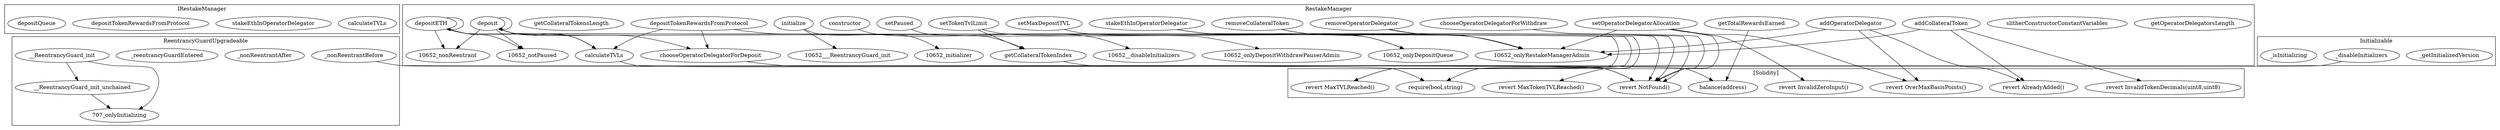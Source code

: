 strict digraph {
subgraph cluster_8168_IRestakeManager {
label = "IRestakeManager"
"8168_calculateTVLs" [label="calculateTVLs"]
"8168_stakeEthInOperatorDelegator" [label="stakeEthInOperatorDelegator"]
"8168_depositTokenRewardsFromProtocol" [label="depositTokenRewardsFromProtocol"]
"8168_depositQueue" [label="depositQueue"]
}subgraph cluster_707_ReentrancyGuardUpgradeable {
label = "ReentrancyGuardUpgradeable"
"707___ReentrancyGuard_init" [label="__ReentrancyGuard_init"]
"707__nonReentrantAfter" [label="_nonReentrantAfter"]
"707__reentrancyGuardEntered" [label="_reentrancyGuardEntered"]
"707__nonReentrantBefore" [label="_nonReentrantBefore"]
"707___ReentrancyGuard_init_unchained" [label="__ReentrancyGuard_init_unchained"]
"707___ReentrancyGuard_init" -> "707_onlyInitializing"
"707___ReentrancyGuard_init_unchained" -> "707_onlyInitializing"
"707___ReentrancyGuard_init" -> "707___ReentrancyGuard_init_unchained"
}subgraph cluster_10652_RestakeManager {
label = "RestakeManager"
"10652_getOperatorDelegatorsLength" [label="getOperatorDelegatorsLength"]
"10652_slitherConstructorConstantVariables" [label="slitherConstructorConstantVariables"]
"10652_setOperatorDelegatorAllocation" [label="setOperatorDelegatorAllocation"]
"10652_depositTokenRewardsFromProtocol" [label="depositTokenRewardsFromProtocol"]
"10652_chooseOperatorDelegatorForDeposit" [label="chooseOperatorDelegatorForDeposit"]
"10652_stakeEthInOperatorDelegator" [label="stakeEthInOperatorDelegator"]
"10652_removeCollateralToken" [label="removeCollateralToken"]
"10652_setPaused" [label="setPaused"]
"10652_getCollateralTokenIndex" [label="getCollateralTokenIndex"]
"10652_removeOperatorDelegator" [label="removeOperatorDelegator"]
"10652_setMaxDepositTVL" [label="setMaxDepositTVL"]
"10652_constructor" [label="constructor"]
"10652_chooseOperatorDelegatorForWithdraw" [label="chooseOperatorDelegatorForWithdraw"]
"10652_addOperatorDelegator" [label="addOperatorDelegator"]
"10652_initialize" [label="initialize"]
"10652_depositETH" [label="depositETH"]
"10652_getTotalRewardsEarned" [label="getTotalRewardsEarned"]
"10652_setTokenTvlLimit" [label="setTokenTvlLimit"]
"10652_getCollateralTokensLength" [label="getCollateralTokensLength"]
"10652_addCollateralToken" [label="addCollateralToken"]
"10652_deposit" [label="deposit"]
"10652_calculateTVLs" [label="calculateTVLs"]
"10652_deposit" -> "10652_calculateTVLs"
"10652_stakeEthInOperatorDelegator" -> "10652_onlyDepositQueue"
"10652_initialize" -> "10652___ReentrancyGuard_init"
"10652_initialize" -> "10652_initializer"
"10652_setOperatorDelegatorAllocation" -> "10652_onlyRestakeManagerAdmin"
"10652_depositTokenRewardsFromProtocol" -> "10652_chooseOperatorDelegatorForDeposit"
"10652_setMaxDepositTVL" -> "10652_onlyRestakeManagerAdmin"
"10652_setTokenTvlLimit" -> "10652_getCollateralTokenIndex"
"10652_depositETH" -> "10652_nonReentrant"
"10652_depositTokenRewardsFromProtocol" -> "10652_onlyDepositQueue"
"10652_depositETH" -> "10652_calculateTVLs"
"10652_removeCollateralToken" -> "10652_onlyRestakeManagerAdmin"
"10652_deposit" -> "10652_chooseOperatorDelegatorForDeposit"
"10652_deposit" -> "10652_deposit"
"10652_removeOperatorDelegator" -> "10652_onlyRestakeManagerAdmin"
"10652_deposit" -> "10652_getCollateralTokenIndex"
"10652_addOperatorDelegator" -> "10652_onlyRestakeManagerAdmin"
"10652_deposit" -> "10652_notPaused"
"10652_depositTokenRewardsFromProtocol" -> "10652_calculateTVLs"
"10652_addCollateralToken" -> "10652_onlyRestakeManagerAdmin"
"10652_setPaused" -> "10652_onlyDepositWithdrawPauserAdmin"
"10652_depositETH" -> "10652_depositETH"
"10652_depositETH" -> "10652_notPaused"
"10652_setTokenTvlLimit" -> "10652_onlyRestakeManagerAdmin"
"10652_constructor" -> "10652__disableInitializers"
"10652_deposit" -> "10652_nonReentrant"
}subgraph cluster_623_Initializable {
label = "Initializable"
"623__getInitializedVersion" [label="_getInitializedVersion"]
"623__disableInitializers" [label="_disableInitializers"]
"623__isInitializing" [label="_isInitializing"]
}subgraph cluster_solidity {
label = "[Solidity]"
"revert NotFound()" 
"revert InvalidZeroInput()" 
"revert MaxTVLReached()" 
"revert OverMaxBasisPoints()" 
"require(bool,string)" 
"revert InvalidTokenDecimals(uint8,uint8)" 
"revert MaxTokenTVLReached()" 
"balance(address)" 
"revert AlreadyAdded()" 
"10652_removeOperatorDelegator" -> "revert NotFound()"
"10652_stakeEthInOperatorDelegator" -> "revert NotFound()"
"10652_addOperatorDelegator" -> "revert OverMaxBasisPoints()"
"10652_getCollateralTokenIndex" -> "revert NotFound()"
"623__disableInitializers" -> "require(bool,string)"
"10652_chooseOperatorDelegatorForWithdraw" -> "revert NotFound()"
"10652_setOperatorDelegatorAllocation" -> "revert OverMaxBasisPoints()"
"707__nonReentrantBefore" -> "require(bool,string)"
"10652_deposit" -> "revert MaxTokenTVLReached()"
"10652_deposit" -> "revert MaxTVLReached()"
"10652_addOperatorDelegator" -> "revert AlreadyAdded()"
"10652_depositETH" -> "revert MaxTVLReached()"
"10652_setOperatorDelegatorAllocation" -> "revert InvalidZeroInput()"
"10652_chooseOperatorDelegatorForDeposit" -> "revert NotFound()"
"10652_setOperatorDelegatorAllocation" -> "revert NotFound()"
"10652_calculateTVLs" -> "balance(address)"
"10652_addCollateralToken" -> "revert InvalidTokenDecimals(uint8,uint8)"
"10652_addCollateralToken" -> "revert AlreadyAdded()"
"10652_getTotalRewardsEarned" -> "balance(address)"
"10652_removeCollateralToken" -> "revert NotFound()"
}
}